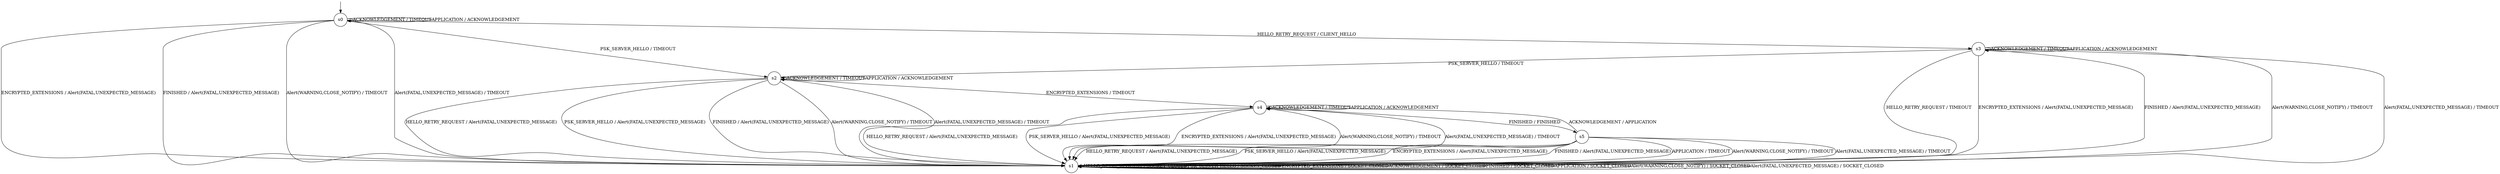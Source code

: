 digraph g {

	s0 [shape="circle" label="s0"];
	s1 [shape="circle" label="s1"];
	s2 [shape="circle" label="s2"];
	s3 [shape="circle" label="s3"];
	s4 [shape="circle" label="s4"];
	s5 [shape="circle" label="s5"];
	s0 -> s3 [label="HELLO_RETRY_REQUEST / CLIENT_HELLO"];
	s0 -> s2 [label="PSK_SERVER_HELLO / TIMEOUT"];
	s0 -> s1 [label="ENCRYPTED_EXTENSIONS / Alert(FATAL,UNEXPECTED_MESSAGE)"];
	s0 -> s0 [label="ACKNOWLEDGEMENT / TIMEOUT"];
	s0 -> s1 [label="FINISHED / Alert(FATAL,UNEXPECTED_MESSAGE)"];
	s0 -> s0 [label="APPLICATION / ACKNOWLEDGEMENT"];
	s0 -> s1 [label="Alert(WARNING,CLOSE_NOTIFY) / TIMEOUT"];
	s0 -> s1 [label="Alert(FATAL,UNEXPECTED_MESSAGE) / TIMEOUT"];
	s1 -> s1 [label="HELLO_RETRY_REQUEST / SOCKET_CLOSED"];
	s1 -> s1 [label="PSK_SERVER_HELLO / SOCKET_CLOSED"];
	s1 -> s1 [label="ENCRYPTED_EXTENSIONS / SOCKET_CLOSED"];
	s1 -> s1 [label="ACKNOWLEDGEMENT / SOCKET_CLOSED"];
	s1 -> s1 [label="FINISHED / SOCKET_CLOSED"];
	s1 -> s1 [label="APPLICATION / SOCKET_CLOSED"];
	s1 -> s1 [label="Alert(WARNING,CLOSE_NOTIFY) / SOCKET_CLOSED"];
	s1 -> s1 [label="Alert(FATAL,UNEXPECTED_MESSAGE) / SOCKET_CLOSED"];
	s2 -> s1 [label="HELLO_RETRY_REQUEST / Alert(FATAL,UNEXPECTED_MESSAGE)"];
	s2 -> s1 [label="PSK_SERVER_HELLO / Alert(FATAL,UNEXPECTED_MESSAGE)"];
	s2 -> s4 [label="ENCRYPTED_EXTENSIONS / TIMEOUT"];
	s2 -> s2 [label="ACKNOWLEDGEMENT / TIMEOUT"];
	s2 -> s1 [label="FINISHED / Alert(FATAL,UNEXPECTED_MESSAGE)"];
	s2 -> s2 [label="APPLICATION / ACKNOWLEDGEMENT"];
	s2 -> s1 [label="Alert(WARNING,CLOSE_NOTIFY) / TIMEOUT"];
	s2 -> s1 [label="Alert(FATAL,UNEXPECTED_MESSAGE) / TIMEOUT"];
	s3 -> s1 [label="HELLO_RETRY_REQUEST / TIMEOUT"];
	s3 -> s2 [label="PSK_SERVER_HELLO / TIMEOUT"];
	s3 -> s1 [label="ENCRYPTED_EXTENSIONS / Alert(FATAL,UNEXPECTED_MESSAGE)"];
	s3 -> s3 [label="ACKNOWLEDGEMENT / TIMEOUT"];
	s3 -> s1 [label="FINISHED / Alert(FATAL,UNEXPECTED_MESSAGE)"];
	s3 -> s3 [label="APPLICATION / ACKNOWLEDGEMENT"];
	s3 -> s1 [label="Alert(WARNING,CLOSE_NOTIFY) / TIMEOUT"];
	s3 -> s1 [label="Alert(FATAL,UNEXPECTED_MESSAGE) / TIMEOUT"];
	s4 -> s1 [label="HELLO_RETRY_REQUEST / Alert(FATAL,UNEXPECTED_MESSAGE)"];
	s4 -> s1 [label="PSK_SERVER_HELLO / Alert(FATAL,UNEXPECTED_MESSAGE)"];
	s4 -> s1 [label="ENCRYPTED_EXTENSIONS / Alert(FATAL,UNEXPECTED_MESSAGE)"];
	s4 -> s4 [label="ACKNOWLEDGEMENT / TIMEOUT"];
	s4 -> s5 [label="FINISHED / FINISHED"];
	s4 -> s4 [label="APPLICATION / ACKNOWLEDGEMENT"];
	s4 -> s1 [label="Alert(WARNING,CLOSE_NOTIFY) / TIMEOUT"];
	s4 -> s1 [label="Alert(FATAL,UNEXPECTED_MESSAGE) / TIMEOUT"];
	s5 -> s1 [label="HELLO_RETRY_REQUEST / Alert(FATAL,UNEXPECTED_MESSAGE)"];
	s5 -> s1 [label="PSK_SERVER_HELLO / Alert(FATAL,UNEXPECTED_MESSAGE)"];
	s5 -> s1 [label="ENCRYPTED_EXTENSIONS / Alert(FATAL,UNEXPECTED_MESSAGE)"];
	s5 -> s4 [label="ACKNOWLEDGEMENT / APPLICATION"];
	s5 -> s1 [label="FINISHED / Alert(FATAL,UNEXPECTED_MESSAGE)"];
	s5 -> s1 [label="APPLICATION / TIMEOUT"];
	s5 -> s1 [label="Alert(WARNING,CLOSE_NOTIFY) / TIMEOUT"];
	s5 -> s1 [label="Alert(FATAL,UNEXPECTED_MESSAGE) / TIMEOUT"];

__start0 [label="" shape="none" width="0" height="0"];
__start0 -> s0;

}
